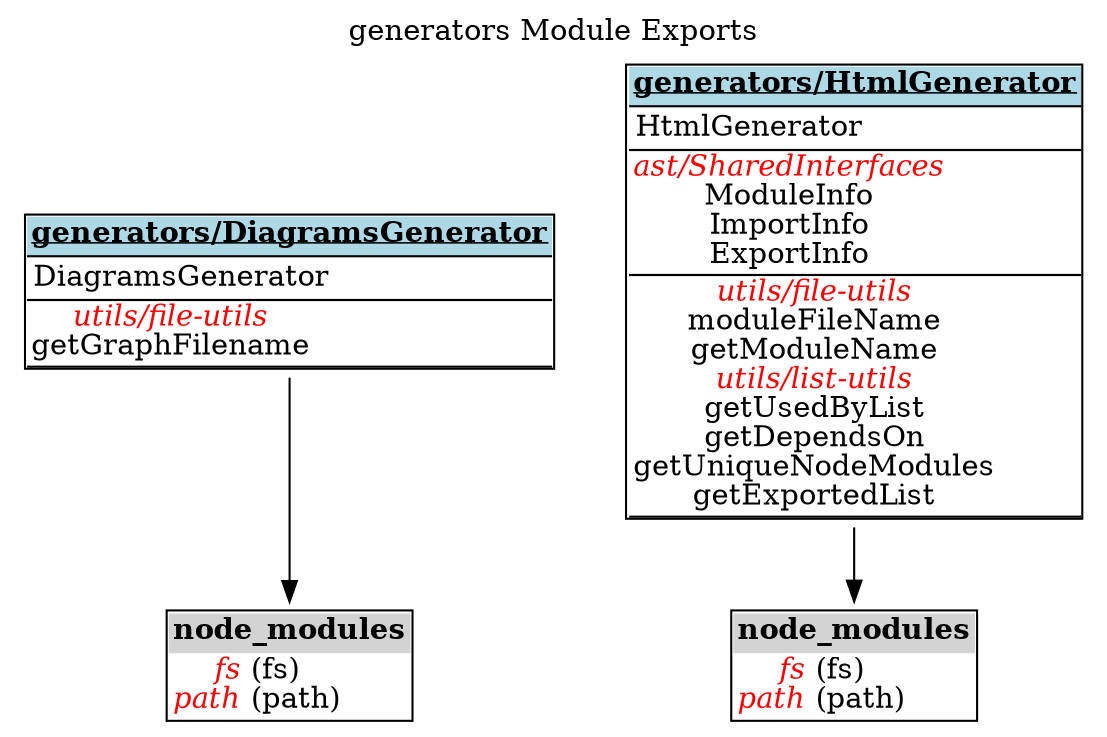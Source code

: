 digraph {label="generators Module Exports";
labelloc="t";
"generators/DiagramsGenerator" [shape=none, label=<<TABLE cellspacing="0" cellborder="0" align="left">
<TR><TD bgcolor="lightblue" HREF="tsdocs\modules\generators_DiagramsGenerator.html" TARGET="_blank" align="center"><U><B>generators/DiagramsGenerator</B></U></TD></TR>
<TR><TD BORDER="1" SIDES="TB" align="left">
DiagramsGenerator<BR/>
</TD></TR>
<TR><TD BORDER="1" SIDES="TB" cellpadding="1" align="left">
<font color="red"><I>utils/file-utils</I></font><BR/>
getGraphFilename<BR/>
</TD></TR>
</TABLE>>];
"generators/DiagramsGenerator-node_modules" [shape=none, label=<<TABLE cellspacing="0" cellborder="0" align="left">
<TR><TD bgcolor="lightgrey" align="center"><B>node_modules</B></TD></TR>
<TR><TD align="left">
<font color="red"><I>fs</I></font> (fs)<BR/>
<font color="red"><I>path</I></font> (path)<BR/>
</TD></TR>
</TABLE>>];
"generators/DiagramsGenerator"->"generators/DiagramsGenerator-node_modules";
"generators/HtmlGenerator" [shape=none, label=<<TABLE cellspacing="0" cellborder="0" align="left">
<TR><TD bgcolor="lightblue" HREF="tsdocs\modules\generators_HtmlGenerator.html" TARGET="_blank" align="center"><U><B>generators/HtmlGenerator</B></U></TD></TR>
<TR><TD BORDER="1" SIDES="TB" align="left">
HtmlGenerator<BR/>
</TD></TR>
<TR><TD BORDER="1" SIDES="TB" cellpadding="1" align="left">
<font color="red"><I>ast/SharedInterfaces</I></font><BR/>
ModuleInfo<BR/>
ImportInfo<BR/>
ExportInfo<BR/>
</TD></TR>
<TR><TD BORDER="1" SIDES="TB" cellpadding="1" align="left">
<font color="red"><I>utils/file-utils</I></font><BR/>
moduleFileName<BR/>
getModuleName<BR/>
<font color="red"><I>utils/list-utils</I></font><BR/>
getUsedByList<BR/>
getDependsOn<BR/>
getUniqueNodeModules<BR/>
getExportedList<BR/>
</TD></TR>
</TABLE>>];
"generators/HtmlGenerator-node_modules" [shape=none, label=<<TABLE cellspacing="0" cellborder="0" align="left">
<TR><TD bgcolor="lightgrey" align="center"><B>node_modules</B></TD></TR>
<TR><TD align="left">
<font color="red"><I>fs</I></font> (fs)<BR/>
<font color="red"><I>path</I></font> (path)<BR/>
</TD></TR>
</TABLE>>];
"generators/HtmlGenerator"->"generators/HtmlGenerator-node_modules";
}
